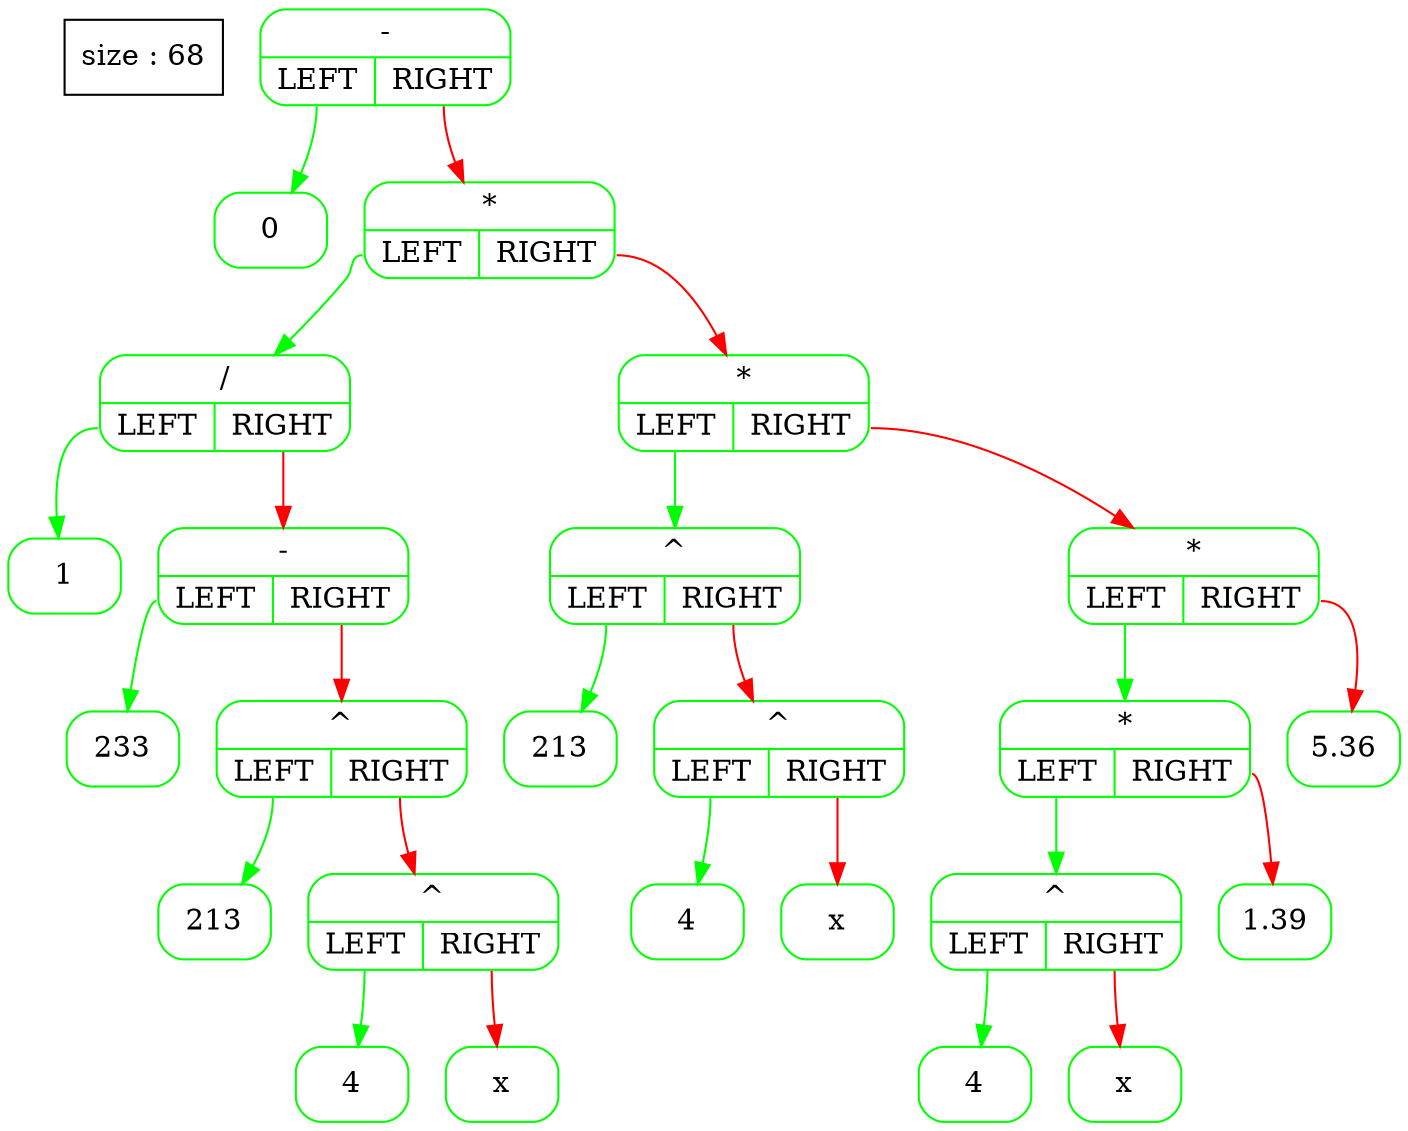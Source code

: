 digraph G {                
  tree [shape=box ; stryle=rounded ; label="size : 68"];                
  edge [color=black];                
  node [shape=record ; style=rounded ; color=green];
14992088 [label="{-|{<YES>LEFT|<NO>RIGHT}}"];
14988968 [label="{0}"];
14990848 [label="{*|{<YES>LEFT|<NO>RIGHT}}"];
14988528 [label="{/|{<YES>LEFT|<NO>RIGHT}}"];
14989168 [label="{1}"];
14989008 [label="{-|{<YES>LEFT|<NO>RIGHT}}"];
14988768 [label="{233}"];
14988608 [label="{^|{<YES>LEFT|<NO>RIGHT}}"];
14989208 [label="{213}"];
14988368 [label="{^|{<YES>LEFT|<NO>RIGHT}}"];
14988848 [label="{4}"];
14989248 [label="{x}"];
14989448 [label="{*|{<YES>LEFT|<NO>RIGHT}}"];
14990168 [label="{^|{<YES>LEFT|<NO>RIGHT}}"];
14989368 [label="{213}"];
14989848 [label="{^|{<YES>LEFT|<NO>RIGHT}}"];
14988128 [label="{4}"];
14989568 [label="{x}"];
14990408 [label="{*|{<YES>LEFT|<NO>RIGHT}}"];
14990288 [label="{*|{<YES>LEFT|<NO>RIGHT}}"];
14990448 [label="{^|{<YES>LEFT|<NO>RIGHT}}"];
14990128 [label="{4}"];
14989488 [label="{x}"];
14989968 [label="{1.39}"];
14990368 [label="{5.36}"];
14992088:<YES> -> 14988968 [color=green];
14992088:<NO> -> 14990848 [color=red];
14990848:<YES> -> 14988528 [color=green];
14988528:<YES> -> 14989168 [color=green];
14988528:<NO> -> 14989008 [color=red];
14989008:<YES> -> 14988768 [color=green];
14989008:<NO> -> 14988608 [color=red];
14988608:<YES> -> 14989208 [color=green];
14988608:<NO> -> 14988368 [color=red];
14988368:<YES> -> 14988848 [color=green];
14988368:<NO> -> 14989248 [color=red];
14990848:<NO> -> 14989448 [color=red];
14989448:<YES> -> 14990168 [color=green];
14990168:<YES> -> 14989368 [color=green];
14990168:<NO> -> 14989848 [color=red];
14989848:<YES> -> 14988128 [color=green];
14989848:<NO> -> 14989568 [color=red];
14989448:<NO> -> 14990408 [color=red];
14990408:<YES> -> 14990288 [color=green];
14990288:<YES> -> 14990448 [color=green];
14990448:<YES> -> 14990128 [color=green];
14990448:<NO> -> 14989488 [color=red];
14990288:<NO> -> 14989968 [color=red];
14990408:<NO> -> 14990368 [color=red];
}